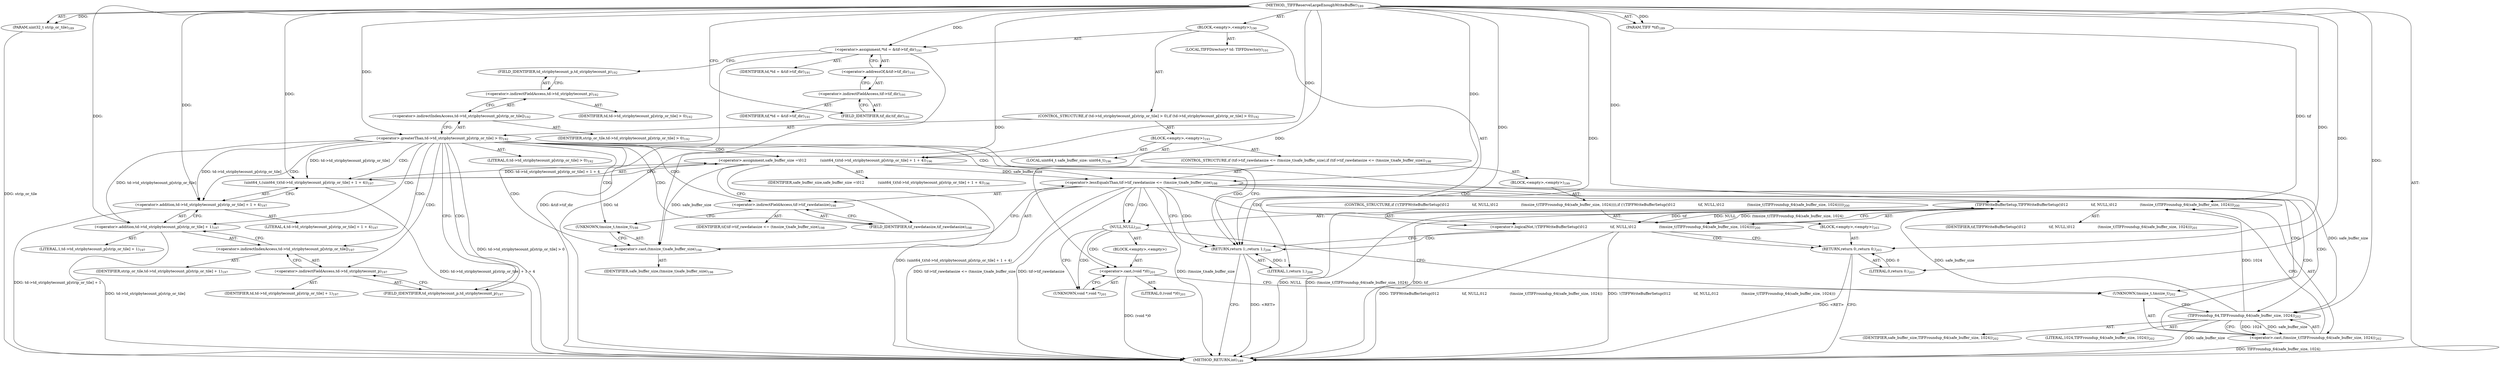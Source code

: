 digraph "_TIFFReserveLargeEnoughWriteBuffer" {  
"30718" [label = <(METHOD,_TIFFReserveLargeEnoughWriteBuffer)<SUB>189</SUB>> ]
"30719" [label = <(PARAM,TIFF *tif)<SUB>189</SUB>> ]
"30720" [label = <(PARAM,uint32_t strip_or_tile)<SUB>189</SUB>> ]
"30721" [label = <(BLOCK,&lt;empty&gt;,&lt;empty&gt;)<SUB>190</SUB>> ]
"30722" [label = <(LOCAL,TIFFDirectory* td: TIFFDirectory)<SUB>191</SUB>> ]
"30723" [label = <(&lt;operator&gt;.assignment,*td = &amp;tif-&gt;tif_dir)<SUB>191</SUB>> ]
"30724" [label = <(IDENTIFIER,td,*td = &amp;tif-&gt;tif_dir)<SUB>191</SUB>> ]
"30725" [label = <(&lt;operator&gt;.addressOf,&amp;tif-&gt;tif_dir)<SUB>191</SUB>> ]
"30726" [label = <(&lt;operator&gt;.indirectFieldAccess,tif-&gt;tif_dir)<SUB>191</SUB>> ]
"30727" [label = <(IDENTIFIER,tif,*td = &amp;tif-&gt;tif_dir)<SUB>191</SUB>> ]
"30728" [label = <(FIELD_IDENTIFIER,tif_dir,tif_dir)<SUB>191</SUB>> ]
"30729" [label = <(CONTROL_STRUCTURE,if (td-&gt;td_stripbytecount_p[strip_or_tile] &gt; 0),if (td-&gt;td_stripbytecount_p[strip_or_tile] &gt; 0))<SUB>192</SUB>> ]
"30730" [label = <(&lt;operator&gt;.greaterThan,td-&gt;td_stripbytecount_p[strip_or_tile] &gt; 0)<SUB>192</SUB>> ]
"30731" [label = <(&lt;operator&gt;.indirectIndexAccess,td-&gt;td_stripbytecount_p[strip_or_tile])<SUB>192</SUB>> ]
"30732" [label = <(&lt;operator&gt;.indirectFieldAccess,td-&gt;td_stripbytecount_p)<SUB>192</SUB>> ]
"30733" [label = <(IDENTIFIER,td,td-&gt;td_stripbytecount_p[strip_or_tile] &gt; 0)<SUB>192</SUB>> ]
"30734" [label = <(FIELD_IDENTIFIER,td_stripbytecount_p,td_stripbytecount_p)<SUB>192</SUB>> ]
"30735" [label = <(IDENTIFIER,strip_or_tile,td-&gt;td_stripbytecount_p[strip_or_tile] &gt; 0)<SUB>192</SUB>> ]
"30736" [label = <(LITERAL,0,td-&gt;td_stripbytecount_p[strip_or_tile] &gt; 0)<SUB>192</SUB>> ]
"30737" [label = <(BLOCK,&lt;empty&gt;,&lt;empty&gt;)<SUB>193</SUB>> ]
"30738" [label = <(LOCAL,uint64_t safe_buffer_size: uint64_t)<SUB>196</SUB>> ]
"30739" [label = <(&lt;operator&gt;.assignment,safe_buffer_size =\012            (uint64_t)(td-&gt;td_stripbytecount_p[strip_or_tile] + 1 + 4))<SUB>196</SUB>> ]
"30740" [label = <(IDENTIFIER,safe_buffer_size,safe_buffer_size =\012            (uint64_t)(td-&gt;td_stripbytecount_p[strip_or_tile] + 1 + 4))<SUB>196</SUB>> ]
"30741" [label = <(uint64_t,(uint64_t)(td-&gt;td_stripbytecount_p[strip_or_tile] + 1 + 4))<SUB>197</SUB>> ]
"30742" [label = <(&lt;operator&gt;.addition,td-&gt;td_stripbytecount_p[strip_or_tile] + 1 + 4)<SUB>197</SUB>> ]
"30743" [label = <(&lt;operator&gt;.addition,td-&gt;td_stripbytecount_p[strip_or_tile] + 1)<SUB>197</SUB>> ]
"30744" [label = <(&lt;operator&gt;.indirectIndexAccess,td-&gt;td_stripbytecount_p[strip_or_tile])<SUB>197</SUB>> ]
"30745" [label = <(&lt;operator&gt;.indirectFieldAccess,td-&gt;td_stripbytecount_p)<SUB>197</SUB>> ]
"30746" [label = <(IDENTIFIER,td,td-&gt;td_stripbytecount_p[strip_or_tile] + 1)<SUB>197</SUB>> ]
"30747" [label = <(FIELD_IDENTIFIER,td_stripbytecount_p,td_stripbytecount_p)<SUB>197</SUB>> ]
"30748" [label = <(IDENTIFIER,strip_or_tile,td-&gt;td_stripbytecount_p[strip_or_tile] + 1)<SUB>197</SUB>> ]
"30749" [label = <(LITERAL,1,td-&gt;td_stripbytecount_p[strip_or_tile] + 1)<SUB>197</SUB>> ]
"30750" [label = <(LITERAL,4,td-&gt;td_stripbytecount_p[strip_or_tile] + 1 + 4)<SUB>197</SUB>> ]
"30751" [label = <(CONTROL_STRUCTURE,if (tif-&gt;tif_rawdatasize &lt;= (tmsize_t)safe_buffer_size),if (tif-&gt;tif_rawdatasize &lt;= (tmsize_t)safe_buffer_size))<SUB>198</SUB>> ]
"30752" [label = <(&lt;operator&gt;.lessEqualsThan,tif-&gt;tif_rawdatasize &lt;= (tmsize_t)safe_buffer_size)<SUB>198</SUB>> ]
"30753" [label = <(&lt;operator&gt;.indirectFieldAccess,tif-&gt;tif_rawdatasize)<SUB>198</SUB>> ]
"30754" [label = <(IDENTIFIER,tif,tif-&gt;tif_rawdatasize &lt;= (tmsize_t)safe_buffer_size)<SUB>198</SUB>> ]
"30755" [label = <(FIELD_IDENTIFIER,tif_rawdatasize,tif_rawdatasize)<SUB>198</SUB>> ]
"30756" [label = <(&lt;operator&gt;.cast,(tmsize_t)safe_buffer_size)<SUB>198</SUB>> ]
"30757" [label = <(UNKNOWN,tmsize_t,tmsize_t)<SUB>198</SUB>> ]
"30758" [label = <(IDENTIFIER,safe_buffer_size,(tmsize_t)safe_buffer_size)<SUB>198</SUB>> ]
"30759" [label = <(BLOCK,&lt;empty&gt;,&lt;empty&gt;)<SUB>199</SUB>> ]
"30760" [label = <(CONTROL_STRUCTURE,if (!(TIFFWriteBufferSetup(\012                    tif, NULL,\012                    (tmsize_t)TIFFroundup_64(safe_buffer_size, 1024)))),if (!(TIFFWriteBufferSetup(\012                    tif, NULL,\012                    (tmsize_t)TIFFroundup_64(safe_buffer_size, 1024)))))<SUB>200</SUB>> ]
"30761" [label = <(&lt;operator&gt;.logicalNot,!(TIFFWriteBufferSetup(\012                    tif, NULL,\012                    (tmsize_t)TIFFroundup_64(safe_buffer_size, 1024))))<SUB>200</SUB>> ]
"30762" [label = <(TIFFWriteBufferSetup,TIFFWriteBufferSetup(\012                    tif, NULL,\012                    (tmsize_t)TIFFroundup_64(safe_buffer_size, 1024)))<SUB>200</SUB>> ]
"30763" [label = <(IDENTIFIER,tif,TIFFWriteBufferSetup(\012                    tif, NULL,\012                    (tmsize_t)TIFFroundup_64(safe_buffer_size, 1024)))<SUB>201</SUB>> ]
"30764" [label = <(NULL,NULL)<SUB>201</SUB>> ]
"30765" [label = <(BLOCK,&lt;empty&gt;,&lt;empty&gt;)> ]
"30766" [label = <(&lt;operator&gt;.cast,(void *)0)<SUB>201</SUB>> ]
"30767" [label = <(UNKNOWN,void *,void *)<SUB>201</SUB>> ]
"30768" [label = <(LITERAL,0,(void *)0)<SUB>201</SUB>> ]
"30769" [label = <(&lt;operator&gt;.cast,(tmsize_t)TIFFroundup_64(safe_buffer_size, 1024))<SUB>202</SUB>> ]
"30770" [label = <(UNKNOWN,tmsize_t,tmsize_t)<SUB>202</SUB>> ]
"30771" [label = <(TIFFroundup_64,TIFFroundup_64(safe_buffer_size, 1024))<SUB>202</SUB>> ]
"30772" [label = <(IDENTIFIER,safe_buffer_size,TIFFroundup_64(safe_buffer_size, 1024))<SUB>202</SUB>> ]
"30773" [label = <(LITERAL,1024,TIFFroundup_64(safe_buffer_size, 1024))<SUB>202</SUB>> ]
"30774" [label = <(BLOCK,&lt;empty&gt;,&lt;empty&gt;)<SUB>203</SUB>> ]
"30775" [label = <(RETURN,return 0;,return 0;)<SUB>203</SUB>> ]
"30776" [label = <(LITERAL,0,return 0;)<SUB>203</SUB>> ]
"30777" [label = <(RETURN,return 1;,return 1;)<SUB>206</SUB>> ]
"30778" [label = <(LITERAL,1,return 1;)<SUB>206</SUB>> ]
"30779" [label = <(METHOD_RETURN,int)<SUB>189</SUB>> ]
  "30718" -> "30719"  [ label = "AST: "] 
  "30718" -> "30720"  [ label = "AST: "] 
  "30718" -> "30721"  [ label = "AST: "] 
  "30718" -> "30779"  [ label = "AST: "] 
  "30721" -> "30722"  [ label = "AST: "] 
  "30721" -> "30723"  [ label = "AST: "] 
  "30721" -> "30729"  [ label = "AST: "] 
  "30721" -> "30777"  [ label = "AST: "] 
  "30723" -> "30724"  [ label = "AST: "] 
  "30723" -> "30725"  [ label = "AST: "] 
  "30725" -> "30726"  [ label = "AST: "] 
  "30726" -> "30727"  [ label = "AST: "] 
  "30726" -> "30728"  [ label = "AST: "] 
  "30729" -> "30730"  [ label = "AST: "] 
  "30729" -> "30737"  [ label = "AST: "] 
  "30730" -> "30731"  [ label = "AST: "] 
  "30730" -> "30736"  [ label = "AST: "] 
  "30731" -> "30732"  [ label = "AST: "] 
  "30731" -> "30735"  [ label = "AST: "] 
  "30732" -> "30733"  [ label = "AST: "] 
  "30732" -> "30734"  [ label = "AST: "] 
  "30737" -> "30738"  [ label = "AST: "] 
  "30737" -> "30739"  [ label = "AST: "] 
  "30737" -> "30751"  [ label = "AST: "] 
  "30739" -> "30740"  [ label = "AST: "] 
  "30739" -> "30741"  [ label = "AST: "] 
  "30741" -> "30742"  [ label = "AST: "] 
  "30742" -> "30743"  [ label = "AST: "] 
  "30742" -> "30750"  [ label = "AST: "] 
  "30743" -> "30744"  [ label = "AST: "] 
  "30743" -> "30749"  [ label = "AST: "] 
  "30744" -> "30745"  [ label = "AST: "] 
  "30744" -> "30748"  [ label = "AST: "] 
  "30745" -> "30746"  [ label = "AST: "] 
  "30745" -> "30747"  [ label = "AST: "] 
  "30751" -> "30752"  [ label = "AST: "] 
  "30751" -> "30759"  [ label = "AST: "] 
  "30752" -> "30753"  [ label = "AST: "] 
  "30752" -> "30756"  [ label = "AST: "] 
  "30753" -> "30754"  [ label = "AST: "] 
  "30753" -> "30755"  [ label = "AST: "] 
  "30756" -> "30757"  [ label = "AST: "] 
  "30756" -> "30758"  [ label = "AST: "] 
  "30759" -> "30760"  [ label = "AST: "] 
  "30760" -> "30761"  [ label = "AST: "] 
  "30760" -> "30774"  [ label = "AST: "] 
  "30761" -> "30762"  [ label = "AST: "] 
  "30762" -> "30763"  [ label = "AST: "] 
  "30762" -> "30764"  [ label = "AST: "] 
  "30762" -> "30769"  [ label = "AST: "] 
  "30764" -> "30765"  [ label = "AST: "] 
  "30765" -> "30766"  [ label = "AST: "] 
  "30766" -> "30767"  [ label = "AST: "] 
  "30766" -> "30768"  [ label = "AST: "] 
  "30769" -> "30770"  [ label = "AST: "] 
  "30769" -> "30771"  [ label = "AST: "] 
  "30771" -> "30772"  [ label = "AST: "] 
  "30771" -> "30773"  [ label = "AST: "] 
  "30774" -> "30775"  [ label = "AST: "] 
  "30775" -> "30776"  [ label = "AST: "] 
  "30777" -> "30778"  [ label = "AST: "] 
  "30723" -> "30734"  [ label = "CFG: "] 
  "30777" -> "30779"  [ label = "CFG: "] 
  "30725" -> "30723"  [ label = "CFG: "] 
  "30730" -> "30747"  [ label = "CFG: "] 
  "30730" -> "30777"  [ label = "CFG: "] 
  "30726" -> "30725"  [ label = "CFG: "] 
  "30731" -> "30730"  [ label = "CFG: "] 
  "30739" -> "30755"  [ label = "CFG: "] 
  "30728" -> "30726"  [ label = "CFG: "] 
  "30732" -> "30731"  [ label = "CFG: "] 
  "30741" -> "30739"  [ label = "CFG: "] 
  "30752" -> "30764"  [ label = "CFG: "] 
  "30752" -> "30777"  [ label = "CFG: "] 
  "30734" -> "30732"  [ label = "CFG: "] 
  "30742" -> "30741"  [ label = "CFG: "] 
  "30753" -> "30757"  [ label = "CFG: "] 
  "30756" -> "30752"  [ label = "CFG: "] 
  "30743" -> "30742"  [ label = "CFG: "] 
  "30755" -> "30753"  [ label = "CFG: "] 
  "30757" -> "30756"  [ label = "CFG: "] 
  "30761" -> "30775"  [ label = "CFG: "] 
  "30761" -> "30777"  [ label = "CFG: "] 
  "30744" -> "30743"  [ label = "CFG: "] 
  "30762" -> "30761"  [ label = "CFG: "] 
  "30775" -> "30779"  [ label = "CFG: "] 
  "30745" -> "30744"  [ label = "CFG: "] 
  "30764" -> "30767"  [ label = "CFG: "] 
  "30764" -> "30770"  [ label = "CFG: "] 
  "30769" -> "30762"  [ label = "CFG: "] 
  "30747" -> "30745"  [ label = "CFG: "] 
  "30770" -> "30771"  [ label = "CFG: "] 
  "30771" -> "30769"  [ label = "CFG: "] 
  "30766" -> "30770"  [ label = "CFG: "] 
  "30767" -> "30766"  [ label = "CFG: "] 
  "30718" -> "30728"  [ label = "CFG: "] 
  "30777" -> "30779"  [ label = "DDG: &lt;RET&gt;"] 
  "30775" -> "30779"  [ label = "DDG: &lt;RET&gt;"] 
  "30720" -> "30779"  [ label = "DDG: strip_or_tile"] 
  "30723" -> "30779"  [ label = "DDG: td"] 
  "30723" -> "30779"  [ label = "DDG: &amp;tif-&gt;tif_dir"] 
  "30730" -> "30779"  [ label = "DDG: td-&gt;td_stripbytecount_p[strip_or_tile] &gt; 0"] 
  "30743" -> "30779"  [ label = "DDG: td-&gt;td_stripbytecount_p[strip_or_tile]"] 
  "30742" -> "30779"  [ label = "DDG: td-&gt;td_stripbytecount_p[strip_or_tile] + 1"] 
  "30741" -> "30779"  [ label = "DDG: td-&gt;td_stripbytecount_p[strip_or_tile] + 1 + 4"] 
  "30739" -> "30779"  [ label = "DDG: (uint64_t)(td-&gt;td_stripbytecount_p[strip_or_tile] + 1 + 4)"] 
  "30752" -> "30779"  [ label = "DDG: tif-&gt;tif_rawdatasize"] 
  "30752" -> "30779"  [ label = "DDG: (tmsize_t)safe_buffer_size"] 
  "30752" -> "30779"  [ label = "DDG: tif-&gt;tif_rawdatasize &lt;= (tmsize_t)safe_buffer_size"] 
  "30762" -> "30779"  [ label = "DDG: tif"] 
  "30762" -> "30779"  [ label = "DDG: NULL"] 
  "30766" -> "30779"  [ label = "DDG: (void *)0"] 
  "30771" -> "30779"  [ label = "DDG: safe_buffer_size"] 
  "30769" -> "30779"  [ label = "DDG: TIFFroundup_64(safe_buffer_size, 1024)"] 
  "30762" -> "30779"  [ label = "DDG: (tmsize_t)TIFFroundup_64(safe_buffer_size, 1024)"] 
  "30761" -> "30779"  [ label = "DDG: TIFFWriteBufferSetup(\012                    tif, NULL,\012                    (tmsize_t)TIFFroundup_64(safe_buffer_size, 1024))"] 
  "30761" -> "30779"  [ label = "DDG: !(TIFFWriteBufferSetup(\012                    tif, NULL,\012                    (tmsize_t)TIFFroundup_64(safe_buffer_size, 1024)))"] 
  "30718" -> "30719"  [ label = "DDG: "] 
  "30718" -> "30720"  [ label = "DDG: "] 
  "30778" -> "30777"  [ label = "DDG: 1"] 
  "30718" -> "30777"  [ label = "DDG: "] 
  "30718" -> "30723"  [ label = "DDG: "] 
  "30718" -> "30778"  [ label = "DDG: "] 
  "30718" -> "30730"  [ label = "DDG: "] 
  "30741" -> "30739"  [ label = "DDG: td-&gt;td_stripbytecount_p[strip_or_tile] + 1 + 4"] 
  "30718" -> "30739"  [ label = "DDG: "] 
  "30730" -> "30741"  [ label = "DDG: td-&gt;td_stripbytecount_p[strip_or_tile]"] 
  "30718" -> "30741"  [ label = "DDG: "] 
  "30739" -> "30752"  [ label = "DDG: safe_buffer_size"] 
  "30718" -> "30752"  [ label = "DDG: "] 
  "30730" -> "30742"  [ label = "DDG: td-&gt;td_stripbytecount_p[strip_or_tile]"] 
  "30718" -> "30742"  [ label = "DDG: "] 
  "30739" -> "30756"  [ label = "DDG: safe_buffer_size"] 
  "30718" -> "30756"  [ label = "DDG: "] 
  "30730" -> "30743"  [ label = "DDG: td-&gt;td_stripbytecount_p[strip_or_tile]"] 
  "30718" -> "30743"  [ label = "DDG: "] 
  "30762" -> "30761"  [ label = "DDG: tif"] 
  "30762" -> "30761"  [ label = "DDG: NULL"] 
  "30762" -> "30761"  [ label = "DDG: (tmsize_t)TIFFroundup_64(safe_buffer_size, 1024)"] 
  "30776" -> "30775"  [ label = "DDG: 0"] 
  "30718" -> "30775"  [ label = "DDG: "] 
  "30719" -> "30762"  [ label = "DDG: tif"] 
  "30718" -> "30762"  [ label = "DDG: "] 
  "30771" -> "30762"  [ label = "DDG: safe_buffer_size"] 
  "30771" -> "30762"  [ label = "DDG: 1024"] 
  "30718" -> "30776"  [ label = "DDG: "] 
  "30771" -> "30769"  [ label = "DDG: safe_buffer_size"] 
  "30771" -> "30769"  [ label = "DDG: 1024"] 
  "30718" -> "30766"  [ label = "DDG: "] 
  "30718" -> "30771"  [ label = "DDG: "] 
  "30739" -> "30771"  [ label = "DDG: safe_buffer_size"] 
  "30730" -> "30744"  [ label = "CDG: "] 
  "30730" -> "30739"  [ label = "CDG: "] 
  "30730" -> "30753"  [ label = "CDG: "] 
  "30730" -> "30756"  [ label = "CDG: "] 
  "30730" -> "30742"  [ label = "CDG: "] 
  "30730" -> "30752"  [ label = "CDG: "] 
  "30730" -> "30745"  [ label = "CDG: "] 
  "30730" -> "30747"  [ label = "CDG: "] 
  "30730" -> "30743"  [ label = "CDG: "] 
  "30730" -> "30777"  [ label = "CDG: "] 
  "30730" -> "30757"  [ label = "CDG: "] 
  "30730" -> "30741"  [ label = "CDG: "] 
  "30730" -> "30755"  [ label = "CDG: "] 
  "30752" -> "30769"  [ label = "CDG: "] 
  "30752" -> "30761"  [ label = "CDG: "] 
  "30752" -> "30762"  [ label = "CDG: "] 
  "30752" -> "30770"  [ label = "CDG: "] 
  "30752" -> "30771"  [ label = "CDG: "] 
  "30752" -> "30777"  [ label = "CDG: "] 
  "30752" -> "30764"  [ label = "CDG: "] 
  "30761" -> "30775"  [ label = "CDG: "] 
  "30761" -> "30777"  [ label = "CDG: "] 
  "30764" -> "30767"  [ label = "CDG: "] 
  "30764" -> "30766"  [ label = "CDG: "] 
}
